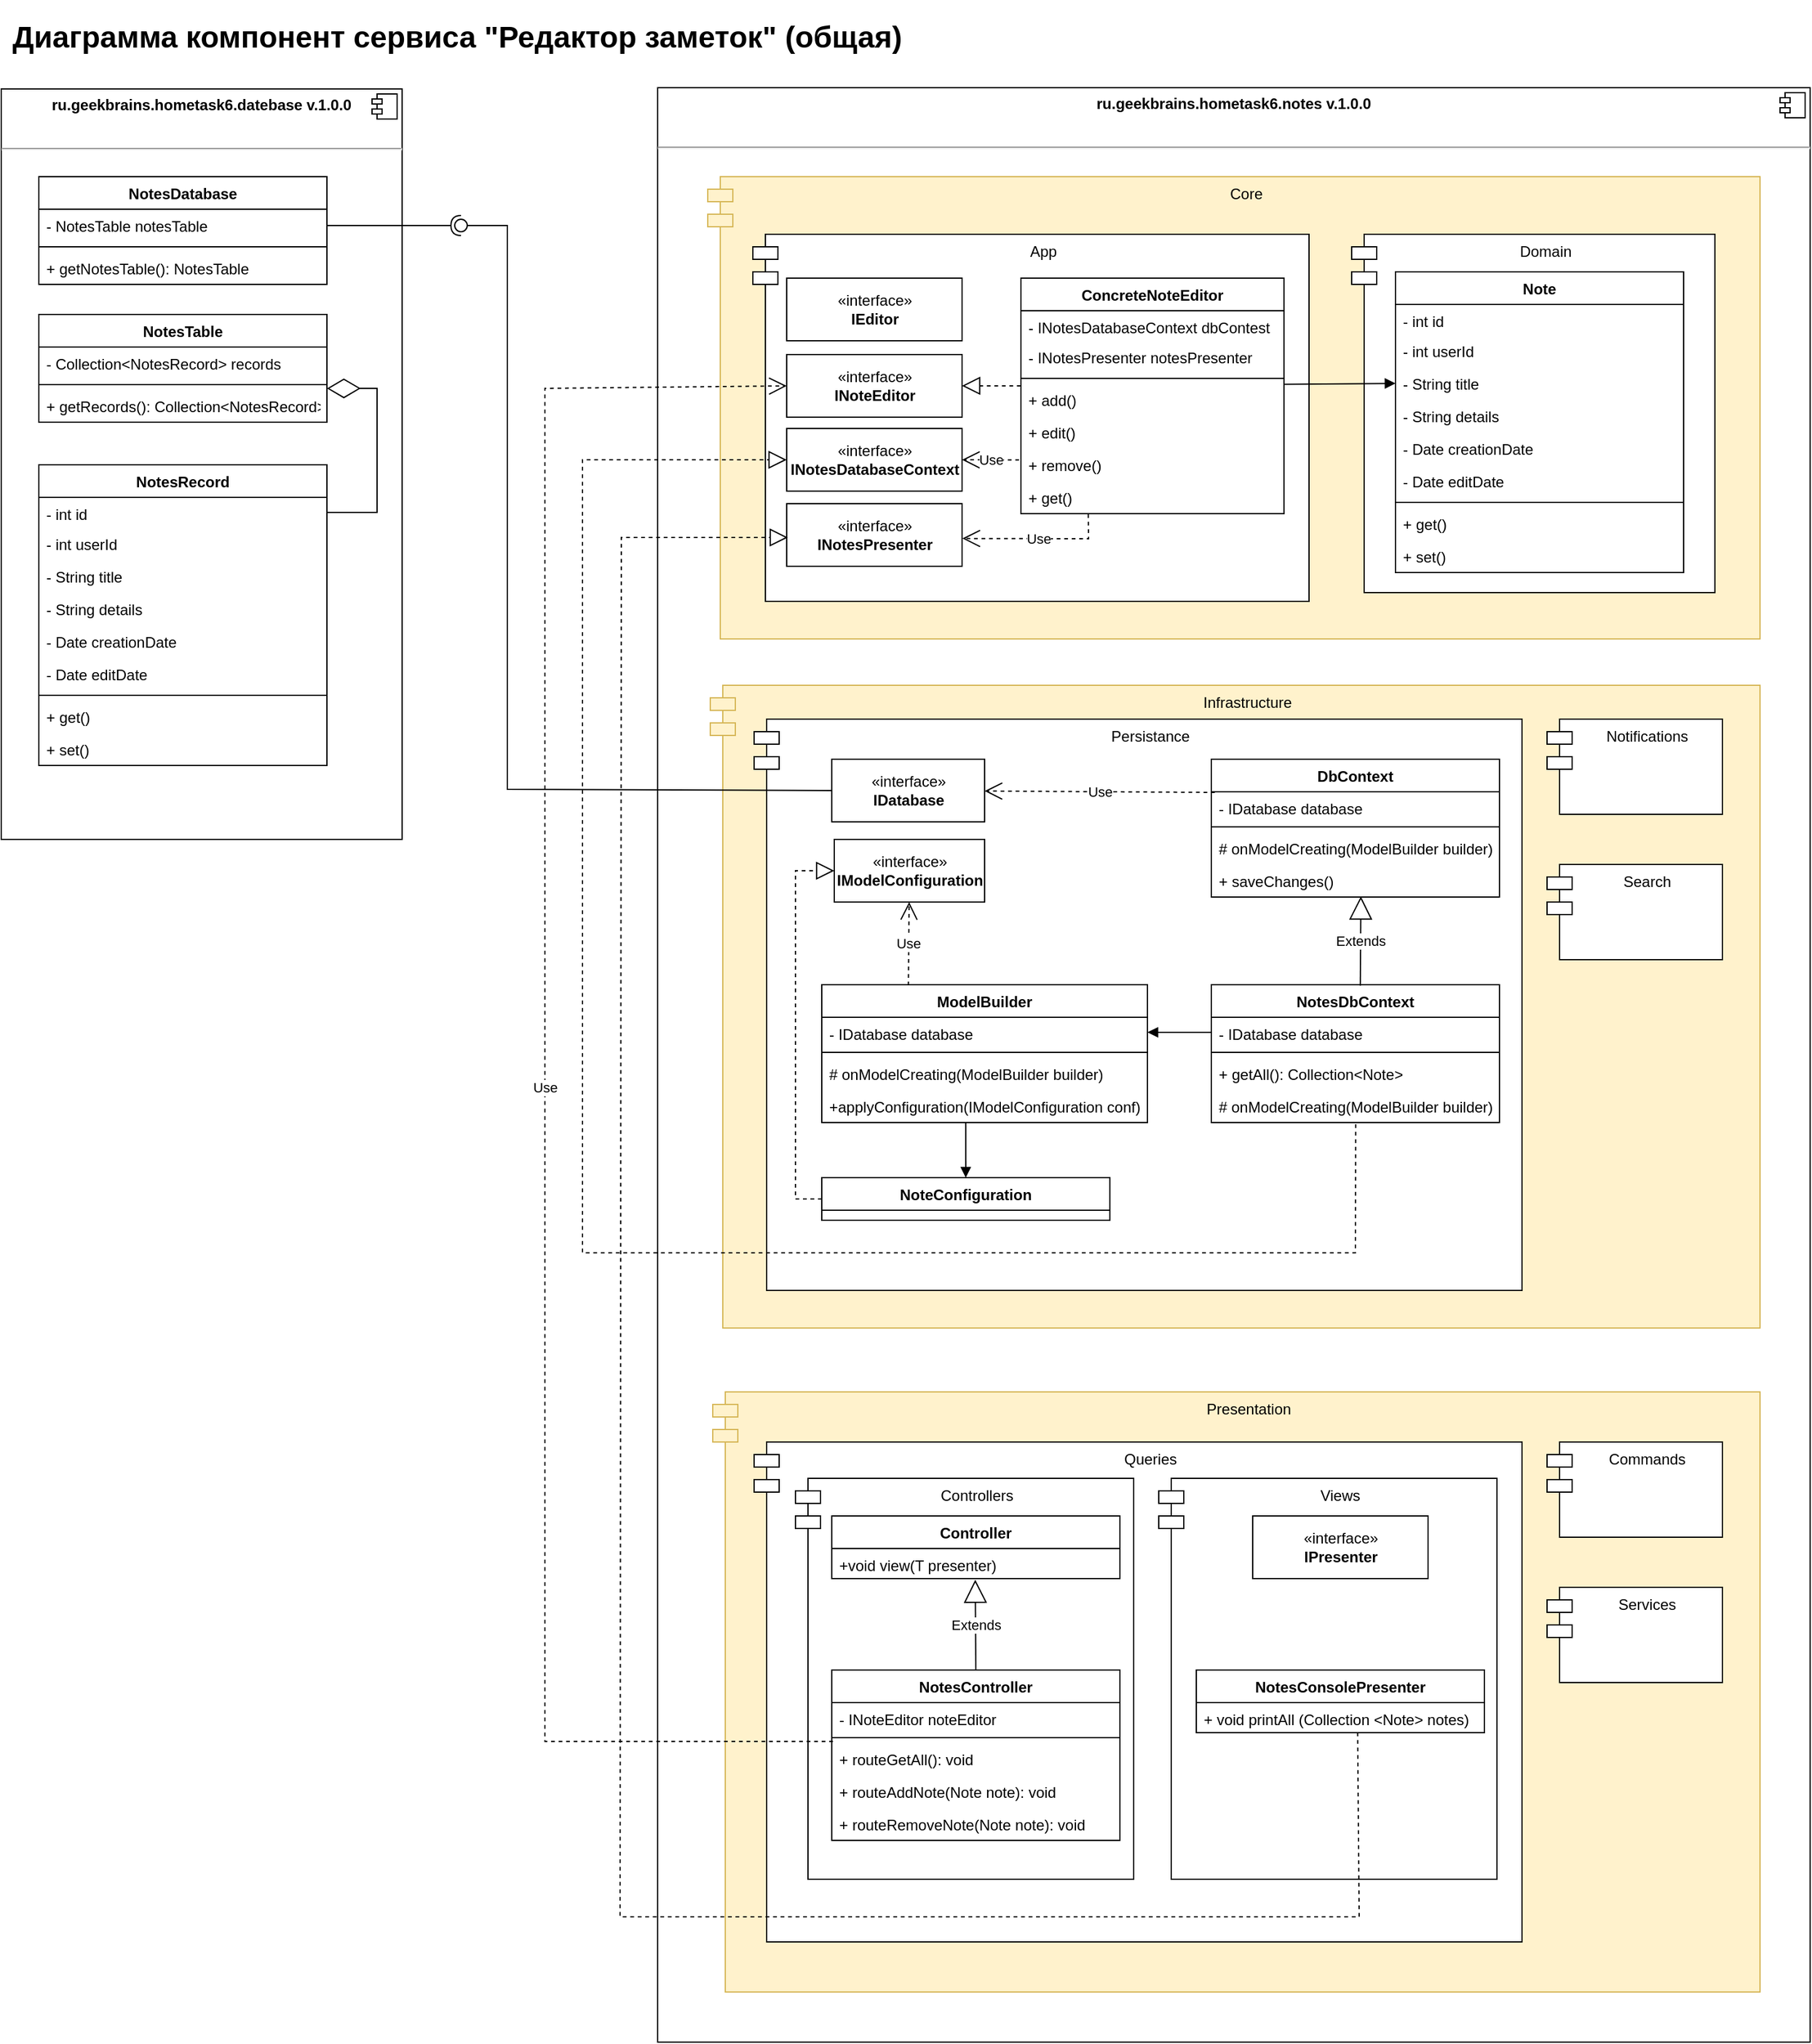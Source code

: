 <mxfile version="20.8.16" type="device"><diagram id="C5RBs43oDa-KdzZeNtuy" name="Page-1"><mxGraphModel dx="1727" dy="1000" grid="1" gridSize="10" guides="1" tooltips="1" connect="1" arrows="1" fold="1" page="1" pageScale="1" pageWidth="1169" pageHeight="827" math="0" shadow="0"><root><mxCell id="WIyWlLk6GJQsqaUBKTNV-0"/><mxCell id="WIyWlLk6GJQsqaUBKTNV-1" parent="WIyWlLk6GJQsqaUBKTNV-0"/><mxCell id="xVFQKaqjHIsM4C6yXQPp-0" value="&lt;h1&gt;Диаграмма компонент сервиса &quot;Редактор заметок&quot; (общая)&lt;/h1&gt;&lt;p&gt;&lt;br&gt;&lt;/p&gt;" style="text;html=1;strokeColor=none;fillColor=none;spacing=5;spacingTop=-20;whiteSpace=wrap;overflow=hidden;rounded=0;" parent="WIyWlLk6GJQsqaUBKTNV-1" vertex="1"><mxGeometry x="80" y="20" width="1080" height="40" as="geometry"/></mxCell><mxCell id="cwYXmS-4HAz_8K6h-zk6-0" value="&lt;p style=&quot;margin:0px;margin-top:6px;text-align:center;&quot;&gt;&lt;b&gt;ru.geekbrains.hometask6.datebase v.1.0.0&lt;/b&gt;&lt;/p&gt;&lt;p style=&quot;margin:0px;margin-top:6px;text-align:center;&quot;&gt;&lt;b&gt;&lt;br&gt;&lt;/b&gt;&lt;/p&gt;&lt;hr&gt;&lt;p style=&quot;margin:0px;margin-left:8px;&quot;&gt;&lt;br&gt;&lt;/p&gt;" style="align=left;overflow=fill;html=1;dropTarget=0;" vertex="1" parent="WIyWlLk6GJQsqaUBKTNV-1"><mxGeometry x="76" y="81" width="320" height="599" as="geometry"/></mxCell><mxCell id="cwYXmS-4HAz_8K6h-zk6-1" value="" style="shape=component;jettyWidth=8;jettyHeight=4;" vertex="1" parent="cwYXmS-4HAz_8K6h-zk6-0"><mxGeometry x="1" width="20" height="20" relative="1" as="geometry"><mxPoint x="-24" y="4" as="offset"/></mxGeometry></mxCell><mxCell id="cwYXmS-4HAz_8K6h-zk6-2" value="&lt;p style=&quot;margin:0px;margin-top:6px;text-align:center;&quot;&gt;&lt;b&gt;ru.geekbrains.hometask6.notes v.1.0.0&lt;/b&gt;&lt;/p&gt;&lt;p style=&quot;margin:0px;margin-top:6px;text-align:center;&quot;&gt;&lt;b&gt;&lt;br&gt;&lt;/b&gt;&lt;/p&gt;&lt;hr&gt;&lt;p style=&quot;margin:0px;margin-left:8px;&quot;&gt;&lt;br&gt;&lt;/p&gt;" style="align=left;overflow=fill;html=1;dropTarget=0;" vertex="1" parent="WIyWlLk6GJQsqaUBKTNV-1"><mxGeometry x="600" y="80" width="920" height="1560" as="geometry"/></mxCell><mxCell id="cwYXmS-4HAz_8K6h-zk6-3" value="" style="shape=component;jettyWidth=8;jettyHeight=4;" vertex="1" parent="cwYXmS-4HAz_8K6h-zk6-2"><mxGeometry x="1" width="20" height="20" relative="1" as="geometry"><mxPoint x="-24" y="4" as="offset"/></mxGeometry></mxCell><mxCell id="cwYXmS-4HAz_8K6h-zk6-4" value="Core" style="shape=module;align=left;spacingLeft=20;align=center;verticalAlign=top;fillColor=#fff2cc;strokeColor=#d6b656;" vertex="1" parent="WIyWlLk6GJQsqaUBKTNV-1"><mxGeometry x="640" y="151" width="840" height="369" as="geometry"/></mxCell><mxCell id="cwYXmS-4HAz_8K6h-zk6-5" value="Infrastructure" style="shape=module;align=left;spacingLeft=20;align=center;verticalAlign=top;fillColor=#fff2cc;strokeColor=#d6b656;" vertex="1" parent="WIyWlLk6GJQsqaUBKTNV-1"><mxGeometry x="642" y="557" width="838" height="513" as="geometry"/></mxCell><mxCell id="cwYXmS-4HAz_8K6h-zk6-6" value="Presentation" style="shape=module;align=left;spacingLeft=20;align=center;verticalAlign=top;fillColor=#fff2cc;strokeColor=#d6b656;" vertex="1" parent="WIyWlLk6GJQsqaUBKTNV-1"><mxGeometry x="644" y="1121" width="836" height="479" as="geometry"/></mxCell><mxCell id="cwYXmS-4HAz_8K6h-zk6-7" value="NotesDatabase" style="swimlane;fontStyle=1;align=center;verticalAlign=top;childLayout=stackLayout;horizontal=1;startSize=26;horizontalStack=0;resizeParent=1;resizeParentMax=0;resizeLast=0;collapsible=1;marginBottom=0;" vertex="1" parent="WIyWlLk6GJQsqaUBKTNV-1"><mxGeometry x="106" y="151" width="230" height="86" as="geometry"/></mxCell><mxCell id="cwYXmS-4HAz_8K6h-zk6-8" value="- NotesTable notesTable" style="text;strokeColor=none;fillColor=none;align=left;verticalAlign=top;spacingLeft=4;spacingRight=4;overflow=hidden;rotatable=0;points=[[0,0.5],[1,0.5]];portConstraint=eastwest;" vertex="1" parent="cwYXmS-4HAz_8K6h-zk6-7"><mxGeometry y="26" width="230" height="26" as="geometry"/></mxCell><mxCell id="cwYXmS-4HAz_8K6h-zk6-9" value="" style="line;strokeWidth=1;fillColor=none;align=left;verticalAlign=middle;spacingTop=-1;spacingLeft=3;spacingRight=3;rotatable=0;labelPosition=right;points=[];portConstraint=eastwest;strokeColor=inherit;" vertex="1" parent="cwYXmS-4HAz_8K6h-zk6-7"><mxGeometry y="52" width="230" height="8" as="geometry"/></mxCell><mxCell id="cwYXmS-4HAz_8K6h-zk6-10" value="+ getNotesTable(): NotesTable" style="text;strokeColor=none;fillColor=none;align=left;verticalAlign=top;spacingLeft=4;spacingRight=4;overflow=hidden;rotatable=0;points=[[0,0.5],[1,0.5]];portConstraint=eastwest;" vertex="1" parent="cwYXmS-4HAz_8K6h-zk6-7"><mxGeometry y="60" width="230" height="26" as="geometry"/></mxCell><mxCell id="cwYXmS-4HAz_8K6h-zk6-11" value="NotesTable&#10;" style="swimlane;fontStyle=1;align=center;verticalAlign=top;childLayout=stackLayout;horizontal=1;startSize=26;horizontalStack=0;resizeParent=1;resizeParentMax=0;resizeLast=0;collapsible=1;marginBottom=0;" vertex="1" parent="WIyWlLk6GJQsqaUBKTNV-1"><mxGeometry x="106" y="261" width="230" height="86" as="geometry"/></mxCell><mxCell id="cwYXmS-4HAz_8K6h-zk6-12" value="- Collection&lt;NotesRecord&gt; records" style="text;strokeColor=none;fillColor=none;align=left;verticalAlign=top;spacingLeft=4;spacingRight=4;overflow=hidden;rotatable=0;points=[[0,0.5],[1,0.5]];portConstraint=eastwest;" vertex="1" parent="cwYXmS-4HAz_8K6h-zk6-11"><mxGeometry y="26" width="230" height="26" as="geometry"/></mxCell><mxCell id="cwYXmS-4HAz_8K6h-zk6-13" value="" style="line;strokeWidth=1;fillColor=none;align=left;verticalAlign=middle;spacingTop=-1;spacingLeft=3;spacingRight=3;rotatable=0;labelPosition=right;points=[];portConstraint=eastwest;strokeColor=inherit;" vertex="1" parent="cwYXmS-4HAz_8K6h-zk6-11"><mxGeometry y="52" width="230" height="8" as="geometry"/></mxCell><mxCell id="cwYXmS-4HAz_8K6h-zk6-14" value="+ getRecords(): Collection&lt;NotesRecord&gt;" style="text;strokeColor=none;fillColor=none;align=left;verticalAlign=top;spacingLeft=4;spacingRight=4;overflow=hidden;rotatable=0;points=[[0,0.5],[1,0.5]];portConstraint=eastwest;" vertex="1" parent="cwYXmS-4HAz_8K6h-zk6-11"><mxGeometry y="60" width="230" height="26" as="geometry"/></mxCell><mxCell id="cwYXmS-4HAz_8K6h-zk6-15" value="NotesRecord" style="swimlane;fontStyle=1;align=center;verticalAlign=top;childLayout=stackLayout;horizontal=1;startSize=26;horizontalStack=0;resizeParent=1;resizeParentMax=0;resizeLast=0;collapsible=1;marginBottom=0;" vertex="1" parent="WIyWlLk6GJQsqaUBKTNV-1"><mxGeometry x="106" y="381" width="230" height="240" as="geometry"/></mxCell><mxCell id="cwYXmS-4HAz_8K6h-zk6-16" value="- int id" style="text;strokeColor=none;fillColor=none;align=left;verticalAlign=top;spacingLeft=4;spacingRight=4;overflow=hidden;rotatable=0;points=[[0,0.5],[1,0.5]];portConstraint=eastwest;" vertex="1" parent="cwYXmS-4HAz_8K6h-zk6-15"><mxGeometry y="26" width="230" height="24" as="geometry"/></mxCell><mxCell id="cwYXmS-4HAz_8K6h-zk6-22" value="- int userId" style="text;strokeColor=none;fillColor=none;align=left;verticalAlign=top;spacingLeft=4;spacingRight=4;overflow=hidden;rotatable=0;points=[[0,0.5],[1,0.5]];portConstraint=eastwest;" vertex="1" parent="cwYXmS-4HAz_8K6h-zk6-15"><mxGeometry y="50" width="230" height="26" as="geometry"/></mxCell><mxCell id="cwYXmS-4HAz_8K6h-zk6-18" value="- String title" style="text;strokeColor=none;fillColor=none;align=left;verticalAlign=top;spacingLeft=4;spacingRight=4;overflow=hidden;rotatable=0;points=[[0,0.5],[1,0.5]];portConstraint=eastwest;" vertex="1" parent="cwYXmS-4HAz_8K6h-zk6-15"><mxGeometry y="76" width="230" height="26" as="geometry"/></mxCell><mxCell id="cwYXmS-4HAz_8K6h-zk6-24" value="- String details" style="text;strokeColor=none;fillColor=none;align=left;verticalAlign=top;spacingLeft=4;spacingRight=4;overflow=hidden;rotatable=0;points=[[0,0.5],[1,0.5]];portConstraint=eastwest;" vertex="1" parent="cwYXmS-4HAz_8K6h-zk6-15"><mxGeometry y="102" width="230" height="26" as="geometry"/></mxCell><mxCell id="cwYXmS-4HAz_8K6h-zk6-26" value="- Date creationDate" style="text;strokeColor=none;fillColor=none;align=left;verticalAlign=top;spacingLeft=4;spacingRight=4;overflow=hidden;rotatable=0;points=[[0,0.5],[1,0.5]];portConstraint=eastwest;" vertex="1" parent="cwYXmS-4HAz_8K6h-zk6-15"><mxGeometry y="128" width="230" height="26" as="geometry"/></mxCell><mxCell id="cwYXmS-4HAz_8K6h-zk6-27" value="- Date editDate" style="text;strokeColor=none;fillColor=none;align=left;verticalAlign=top;spacingLeft=4;spacingRight=4;overflow=hidden;rotatable=0;points=[[0,0.5],[1,0.5]];portConstraint=eastwest;" vertex="1" parent="cwYXmS-4HAz_8K6h-zk6-15"><mxGeometry y="154" width="230" height="26" as="geometry"/></mxCell><mxCell id="cwYXmS-4HAz_8K6h-zk6-17" value="" style="line;strokeWidth=1;fillColor=none;align=left;verticalAlign=middle;spacingTop=-1;spacingLeft=3;spacingRight=3;rotatable=0;labelPosition=right;points=[];portConstraint=eastwest;strokeColor=inherit;" vertex="1" parent="cwYXmS-4HAz_8K6h-zk6-15"><mxGeometry y="180" width="230" height="8" as="geometry"/></mxCell><mxCell id="cwYXmS-4HAz_8K6h-zk6-23" value="+ get()" style="text;strokeColor=none;fillColor=none;align=left;verticalAlign=top;spacingLeft=4;spacingRight=4;overflow=hidden;rotatable=0;points=[[0,0.5],[1,0.5]];portConstraint=eastwest;" vertex="1" parent="cwYXmS-4HAz_8K6h-zk6-15"><mxGeometry y="188" width="230" height="26" as="geometry"/></mxCell><mxCell id="cwYXmS-4HAz_8K6h-zk6-25" value="+ set()" style="text;strokeColor=none;fillColor=none;align=left;verticalAlign=top;spacingLeft=4;spacingRight=4;overflow=hidden;rotatable=0;points=[[0,0.5],[1,0.5]];portConstraint=eastwest;" vertex="1" parent="cwYXmS-4HAz_8K6h-zk6-15"><mxGeometry y="214" width="230" height="26" as="geometry"/></mxCell><mxCell id="cwYXmS-4HAz_8K6h-zk6-20" value="" style="rounded=0;orthogonalLoop=1;jettySize=auto;html=1;endArrow=halfCircle;endFill=0;entryX=0.5;entryY=0.5;endSize=6;strokeWidth=1;sketch=0;exitX=1;exitY=0.5;exitDx=0;exitDy=0;" edge="1" parent="WIyWlLk6GJQsqaUBKTNV-1" target="cwYXmS-4HAz_8K6h-zk6-21" source="cwYXmS-4HAz_8K6h-zk6-8"><mxGeometry relative="1" as="geometry"><mxPoint x="400.04" y="280.35" as="sourcePoint"/></mxGeometry></mxCell><mxCell id="cwYXmS-4HAz_8K6h-zk6-21" value="" style="ellipse;whiteSpace=wrap;html=1;align=center;aspect=fixed;resizable=0;points=[];outlineConnect=0;sketch=0;" vertex="1" parent="WIyWlLk6GJQsqaUBKTNV-1"><mxGeometry x="438" y="185" width="10" height="10" as="geometry"/></mxCell><mxCell id="cwYXmS-4HAz_8K6h-zk6-29" value="App" style="shape=module;align=left;spacingLeft=20;align=center;verticalAlign=top;" vertex="1" parent="WIyWlLk6GJQsqaUBKTNV-1"><mxGeometry x="676" y="197" width="444" height="293" as="geometry"/></mxCell><mxCell id="cwYXmS-4HAz_8K6h-zk6-30" value="Domain" style="shape=module;align=left;spacingLeft=20;align=center;verticalAlign=top;" vertex="1" parent="WIyWlLk6GJQsqaUBKTNV-1"><mxGeometry x="1154" y="197" width="290" height="286" as="geometry"/></mxCell><mxCell id="cwYXmS-4HAz_8K6h-zk6-36" value="Note" style="swimlane;fontStyle=1;align=center;verticalAlign=top;childLayout=stackLayout;horizontal=1;startSize=26;horizontalStack=0;resizeParent=1;resizeParentMax=0;resizeLast=0;collapsible=1;marginBottom=0;" vertex="1" parent="WIyWlLk6GJQsqaUBKTNV-1"><mxGeometry x="1189" y="227" width="230" height="240" as="geometry"/></mxCell><mxCell id="cwYXmS-4HAz_8K6h-zk6-37" value="- int id" style="text;strokeColor=none;fillColor=none;align=left;verticalAlign=top;spacingLeft=4;spacingRight=4;overflow=hidden;rotatable=0;points=[[0,0.5],[1,0.5]];portConstraint=eastwest;" vertex="1" parent="cwYXmS-4HAz_8K6h-zk6-36"><mxGeometry y="26" width="230" height="24" as="geometry"/></mxCell><mxCell id="cwYXmS-4HAz_8K6h-zk6-38" value="- int userId" style="text;strokeColor=none;fillColor=none;align=left;verticalAlign=top;spacingLeft=4;spacingRight=4;overflow=hidden;rotatable=0;points=[[0,0.5],[1,0.5]];portConstraint=eastwest;" vertex="1" parent="cwYXmS-4HAz_8K6h-zk6-36"><mxGeometry y="50" width="230" height="26" as="geometry"/></mxCell><mxCell id="cwYXmS-4HAz_8K6h-zk6-39" value="- String title" style="text;strokeColor=none;fillColor=none;align=left;verticalAlign=top;spacingLeft=4;spacingRight=4;overflow=hidden;rotatable=0;points=[[0,0.5],[1,0.5]];portConstraint=eastwest;" vertex="1" parent="cwYXmS-4HAz_8K6h-zk6-36"><mxGeometry y="76" width="230" height="26" as="geometry"/></mxCell><mxCell id="cwYXmS-4HAz_8K6h-zk6-40" value="- String details" style="text;strokeColor=none;fillColor=none;align=left;verticalAlign=top;spacingLeft=4;spacingRight=4;overflow=hidden;rotatable=0;points=[[0,0.5],[1,0.5]];portConstraint=eastwest;" vertex="1" parent="cwYXmS-4HAz_8K6h-zk6-36"><mxGeometry y="102" width="230" height="26" as="geometry"/></mxCell><mxCell id="cwYXmS-4HAz_8K6h-zk6-41" value="- Date creationDate" style="text;strokeColor=none;fillColor=none;align=left;verticalAlign=top;spacingLeft=4;spacingRight=4;overflow=hidden;rotatable=0;points=[[0,0.5],[1,0.5]];portConstraint=eastwest;" vertex="1" parent="cwYXmS-4HAz_8K6h-zk6-36"><mxGeometry y="128" width="230" height="26" as="geometry"/></mxCell><mxCell id="cwYXmS-4HAz_8K6h-zk6-42" value="- Date editDate" style="text;strokeColor=none;fillColor=none;align=left;verticalAlign=top;spacingLeft=4;spacingRight=4;overflow=hidden;rotatable=0;points=[[0,0.5],[1,0.5]];portConstraint=eastwest;" vertex="1" parent="cwYXmS-4HAz_8K6h-zk6-36"><mxGeometry y="154" width="230" height="26" as="geometry"/></mxCell><mxCell id="cwYXmS-4HAz_8K6h-zk6-43" value="" style="line;strokeWidth=1;fillColor=none;align=left;verticalAlign=middle;spacingTop=-1;spacingLeft=3;spacingRight=3;rotatable=0;labelPosition=right;points=[];portConstraint=eastwest;strokeColor=inherit;" vertex="1" parent="cwYXmS-4HAz_8K6h-zk6-36"><mxGeometry y="180" width="230" height="8" as="geometry"/></mxCell><mxCell id="cwYXmS-4HAz_8K6h-zk6-44" value="+ get()" style="text;strokeColor=none;fillColor=none;align=left;verticalAlign=top;spacingLeft=4;spacingRight=4;overflow=hidden;rotatable=0;points=[[0,0.5],[1,0.5]];portConstraint=eastwest;" vertex="1" parent="cwYXmS-4HAz_8K6h-zk6-36"><mxGeometry y="188" width="230" height="26" as="geometry"/></mxCell><mxCell id="cwYXmS-4HAz_8K6h-zk6-45" value="+ set()" style="text;strokeColor=none;fillColor=none;align=left;verticalAlign=top;spacingLeft=4;spacingRight=4;overflow=hidden;rotatable=0;points=[[0,0.5],[1,0.5]];portConstraint=eastwest;" vertex="1" parent="cwYXmS-4HAz_8K6h-zk6-36"><mxGeometry y="214" width="230" height="26" as="geometry"/></mxCell><mxCell id="cwYXmS-4HAz_8K6h-zk6-46" value="«interface»&lt;br&gt;&lt;b&gt;IEditor&lt;/b&gt;" style="html=1;" vertex="1" parent="WIyWlLk6GJQsqaUBKTNV-1"><mxGeometry x="703" y="232" width="140" height="50" as="geometry"/></mxCell><mxCell id="cwYXmS-4HAz_8K6h-zk6-47" value="«interface»&lt;br&gt;&lt;b&gt;INoteEditor&lt;br&gt;&lt;/b&gt;" style="html=1;" vertex="1" parent="WIyWlLk6GJQsqaUBKTNV-1"><mxGeometry x="703" y="293" width="140" height="50" as="geometry"/></mxCell><mxCell id="cwYXmS-4HAz_8K6h-zk6-48" value="«interface»&lt;br&gt;&lt;b&gt;INotesDatabaseContext&lt;br&gt;&lt;/b&gt;" style="html=1;" vertex="1" parent="WIyWlLk6GJQsqaUBKTNV-1"><mxGeometry x="703" y="352" width="140" height="50" as="geometry"/></mxCell><mxCell id="cwYXmS-4HAz_8K6h-zk6-49" value="«interface»&lt;br&gt;&lt;b&gt;INotesPresenter&lt;br&gt;&lt;/b&gt;" style="html=1;" vertex="1" parent="WIyWlLk6GJQsqaUBKTNV-1"><mxGeometry x="703" y="412" width="140" height="50" as="geometry"/></mxCell><mxCell id="cwYXmS-4HAz_8K6h-zk6-50" value="ConcreteNoteEditor" style="swimlane;fontStyle=1;align=center;verticalAlign=top;childLayout=stackLayout;horizontal=1;startSize=26;horizontalStack=0;resizeParent=1;resizeParentMax=0;resizeLast=0;collapsible=1;marginBottom=0;" vertex="1" parent="WIyWlLk6GJQsqaUBKTNV-1"><mxGeometry x="890" y="232" width="210" height="188" as="geometry"/></mxCell><mxCell id="cwYXmS-4HAz_8K6h-zk6-51" value="- INotesDatabaseContext dbContest" style="text;strokeColor=none;fillColor=none;align=left;verticalAlign=top;spacingLeft=4;spacingRight=4;overflow=hidden;rotatable=0;points=[[0,0.5],[1,0.5]];portConstraint=eastwest;" vertex="1" parent="cwYXmS-4HAz_8K6h-zk6-50"><mxGeometry y="26" width="210" height="24" as="geometry"/></mxCell><mxCell id="cwYXmS-4HAz_8K6h-zk6-52" value="- INotesPresenter notesPresenter" style="text;strokeColor=none;fillColor=none;align=left;verticalAlign=top;spacingLeft=4;spacingRight=4;overflow=hidden;rotatable=0;points=[[0,0.5],[1,0.5]];portConstraint=eastwest;" vertex="1" parent="cwYXmS-4HAz_8K6h-zk6-50"><mxGeometry y="50" width="210" height="26" as="geometry"/></mxCell><mxCell id="cwYXmS-4HAz_8K6h-zk6-57" value="" style="line;strokeWidth=1;fillColor=none;align=left;verticalAlign=middle;spacingTop=-1;spacingLeft=3;spacingRight=3;rotatable=0;labelPosition=right;points=[];portConstraint=eastwest;strokeColor=inherit;" vertex="1" parent="cwYXmS-4HAz_8K6h-zk6-50"><mxGeometry y="76" width="210" height="8" as="geometry"/></mxCell><mxCell id="cwYXmS-4HAz_8K6h-zk6-58" value="+ add()" style="text;strokeColor=none;fillColor=none;align=left;verticalAlign=top;spacingLeft=4;spacingRight=4;overflow=hidden;rotatable=0;points=[[0,0.5],[1,0.5]];portConstraint=eastwest;" vertex="1" parent="cwYXmS-4HAz_8K6h-zk6-50"><mxGeometry y="84" width="210" height="26" as="geometry"/></mxCell><mxCell id="cwYXmS-4HAz_8K6h-zk6-59" value="+ edit()" style="text;strokeColor=none;fillColor=none;align=left;verticalAlign=top;spacingLeft=4;spacingRight=4;overflow=hidden;rotatable=0;points=[[0,0.5],[1,0.5]];portConstraint=eastwest;" vertex="1" parent="cwYXmS-4HAz_8K6h-zk6-50"><mxGeometry y="110" width="210" height="26" as="geometry"/></mxCell><mxCell id="cwYXmS-4HAz_8K6h-zk6-61" value="+ remove()" style="text;strokeColor=none;fillColor=none;align=left;verticalAlign=top;spacingLeft=4;spacingRight=4;overflow=hidden;rotatable=0;points=[[0,0.5],[1,0.5]];portConstraint=eastwest;" vertex="1" parent="cwYXmS-4HAz_8K6h-zk6-50"><mxGeometry y="136" width="210" height="26" as="geometry"/></mxCell><mxCell id="cwYXmS-4HAz_8K6h-zk6-62" value="+ get()" style="text;strokeColor=none;fillColor=none;align=left;verticalAlign=top;spacingLeft=4;spacingRight=4;overflow=hidden;rotatable=0;points=[[0,0.5],[1,0.5]];portConstraint=eastwest;" vertex="1" parent="cwYXmS-4HAz_8K6h-zk6-50"><mxGeometry y="162" width="210" height="26" as="geometry"/></mxCell><mxCell id="cwYXmS-4HAz_8K6h-zk6-60" value="" style="endArrow=block;dashed=1;endFill=0;endSize=12;html=1;rounded=0;exitX=-0.001;exitY=0.383;exitDx=0;exitDy=0;exitPerimeter=0;" edge="1" parent="WIyWlLk6GJQsqaUBKTNV-1" target="cwYXmS-4HAz_8K6h-zk6-47"><mxGeometry width="160" relative="1" as="geometry"><mxPoint x="889.79" y="317.958" as="sourcePoint"/><mxPoint x="620" y="360" as="targetPoint"/></mxGeometry></mxCell><mxCell id="cwYXmS-4HAz_8K6h-zk6-63" value="Use" style="endArrow=open;endSize=12;dashed=1;html=1;rounded=0;exitX=-0.007;exitY=0.35;exitDx=0;exitDy=0;entryX=1;entryY=0.5;entryDx=0;entryDy=0;exitPerimeter=0;" edge="1" parent="WIyWlLk6GJQsqaUBKTNV-1" source="cwYXmS-4HAz_8K6h-zk6-61" target="cwYXmS-4HAz_8K6h-zk6-48"><mxGeometry width="160" relative="1" as="geometry"><mxPoint x="470" y="170" as="sourcePoint"/><mxPoint x="550" y="380" as="targetPoint"/></mxGeometry></mxCell><mxCell id="je2_0GXt2ZJYwXTMXjQ--17" value="" style="html=1;verticalAlign=bottom;endArrow=block;rounded=0;entryX=0;entryY=0.5;entryDx=0;entryDy=0;exitX=1;exitY=0.028;exitDx=0;exitDy=0;exitPerimeter=0;" parent="WIyWlLk6GJQsqaUBKTNV-1" source="cwYXmS-4HAz_8K6h-zk6-58" target="cwYXmS-4HAz_8K6h-zk6-39" edge="1"><mxGeometry width="80" relative="1" as="geometry"><mxPoint x="465" y="670" as="sourcePoint"/><mxPoint x="505" y="670" as="targetPoint"/></mxGeometry></mxCell><mxCell id="cwYXmS-4HAz_8K6h-zk6-64" value="Use" style="endArrow=open;endSize=12;dashed=1;html=1;rounded=0;exitX=0.256;exitY=1.017;exitDx=0;exitDy=0;entryX=1.002;entryY=0.556;entryDx=0;entryDy=0;exitPerimeter=0;entryPerimeter=0;" edge="1" parent="WIyWlLk6GJQsqaUBKTNV-1" source="cwYXmS-4HAz_8K6h-zk6-62" target="cwYXmS-4HAz_8K6h-zk6-49"><mxGeometry width="160" relative="1" as="geometry"><mxPoint x="898.53" y="387.1" as="sourcePoint"/><mxPoint x="853.0" y="387" as="targetPoint"/><Array as="points"><mxPoint x="944" y="440"/></Array></mxGeometry></mxCell><mxCell id="cwYXmS-4HAz_8K6h-zk6-65" value="" style="endArrow=diamondThin;endFill=0;endSize=24;html=1;rounded=0;entryX=1;entryY=-0.038;entryDx=0;entryDy=0;entryPerimeter=0;exitX=1;exitY=0.5;exitDx=0;exitDy=0;" edge="1" parent="WIyWlLk6GJQsqaUBKTNV-1" source="cwYXmS-4HAz_8K6h-zk6-16" target="cwYXmS-4HAz_8K6h-zk6-14"><mxGeometry width="160" relative="1" as="geometry"><mxPoint x="376" y="700" as="sourcePoint"/><mxPoint x="536" y="700" as="targetPoint"/><Array as="points"><mxPoint x="376" y="419"/><mxPoint x="376" y="320"/></Array></mxGeometry></mxCell><mxCell id="cwYXmS-4HAz_8K6h-zk6-68" value="Persistance" style="shape=module;align=left;spacingLeft=20;align=center;verticalAlign=top;" vertex="1" parent="WIyWlLk6GJQsqaUBKTNV-1"><mxGeometry x="677" y="584" width="613" height="456" as="geometry"/></mxCell><mxCell id="cwYXmS-4HAz_8K6h-zk6-66" value="Notifications" style="shape=module;align=left;spacingLeft=20;align=center;verticalAlign=top;" vertex="1" parent="WIyWlLk6GJQsqaUBKTNV-1"><mxGeometry x="1310" y="584" width="140" height="76" as="geometry"/></mxCell><mxCell id="cwYXmS-4HAz_8K6h-zk6-67" value="Search" style="shape=module;align=left;spacingLeft=20;align=center;verticalAlign=top;" vertex="1" parent="WIyWlLk6GJQsqaUBKTNV-1"><mxGeometry x="1310" y="700" width="140" height="76" as="geometry"/></mxCell><mxCell id="cwYXmS-4HAz_8K6h-zk6-28" value="«interface»&lt;br&gt;&lt;b&gt;IDatabase&lt;/b&gt;" style="html=1;" vertex="1" parent="WIyWlLk6GJQsqaUBKTNV-1"><mxGeometry x="739" y="616" width="122" height="50" as="geometry"/></mxCell><mxCell id="cwYXmS-4HAz_8K6h-zk6-19" value="" style="rounded=0;orthogonalLoop=1;jettySize=auto;html=1;endArrow=none;endFill=0;sketch=0;sourcePerimeterSpacing=0;targetPerimeterSpacing=0;exitX=0;exitY=0.5;exitDx=0;exitDy=0;" edge="1" parent="WIyWlLk6GJQsqaUBKTNV-1" target="cwYXmS-4HAz_8K6h-zk6-21" source="cwYXmS-4HAz_8K6h-zk6-28"><mxGeometry relative="1" as="geometry"><mxPoint x="700" y="260" as="sourcePoint"/><Array as="points"><mxPoint x="480" y="640"/><mxPoint x="480" y="190"/></Array></mxGeometry></mxCell><mxCell id="cwYXmS-4HAz_8K6h-zk6-69" value="«interface»&lt;br&gt;&lt;b&gt;IModelConfiguration&lt;/b&gt;" style="html=1;" vertex="1" parent="WIyWlLk6GJQsqaUBKTNV-1"><mxGeometry x="741" y="680" width="120" height="50" as="geometry"/></mxCell><mxCell id="cwYXmS-4HAz_8K6h-zk6-70" value="Commands" style="shape=module;align=left;spacingLeft=20;align=center;verticalAlign=top;" vertex="1" parent="WIyWlLk6GJQsqaUBKTNV-1"><mxGeometry x="1310" y="1161" width="140" height="76" as="geometry"/></mxCell><mxCell id="cwYXmS-4HAz_8K6h-zk6-71" value="Services" style="shape=module;align=left;spacingLeft=20;align=center;verticalAlign=top;" vertex="1" parent="WIyWlLk6GJQsqaUBKTNV-1"><mxGeometry x="1310" y="1277" width="140" height="76" as="geometry"/></mxCell><mxCell id="cwYXmS-4HAz_8K6h-zk6-72" value="Queries" style="shape=module;align=left;spacingLeft=20;align=center;verticalAlign=top;" vertex="1" parent="WIyWlLk6GJQsqaUBKTNV-1"><mxGeometry x="677" y="1161" width="613" height="399" as="geometry"/></mxCell><mxCell id="cwYXmS-4HAz_8K6h-zk6-73" value="DbContext" style="swimlane;fontStyle=1;align=center;verticalAlign=top;childLayout=stackLayout;horizontal=1;startSize=26;horizontalStack=0;resizeParent=1;resizeParentMax=0;resizeLast=0;collapsible=1;marginBottom=0;" vertex="1" parent="WIyWlLk6GJQsqaUBKTNV-1"><mxGeometry x="1042" y="616" width="230" height="110" as="geometry"/></mxCell><mxCell id="cwYXmS-4HAz_8K6h-zk6-74" value="- IDatabase database" style="text;strokeColor=none;fillColor=none;align=left;verticalAlign=top;spacingLeft=4;spacingRight=4;overflow=hidden;rotatable=0;points=[[0,0.5],[1,0.5]];portConstraint=eastwest;" vertex="1" parent="cwYXmS-4HAz_8K6h-zk6-73"><mxGeometry y="26" width="230" height="24" as="geometry"/></mxCell><mxCell id="cwYXmS-4HAz_8K6h-zk6-76" value="" style="line;strokeWidth=1;fillColor=none;align=left;verticalAlign=middle;spacingTop=-1;spacingLeft=3;spacingRight=3;rotatable=0;labelPosition=right;points=[];portConstraint=eastwest;strokeColor=inherit;" vertex="1" parent="cwYXmS-4HAz_8K6h-zk6-73"><mxGeometry y="50" width="230" height="8" as="geometry"/></mxCell><mxCell id="cwYXmS-4HAz_8K6h-zk6-77" value="# onModelCreating(ModelBuilder builder)" style="text;strokeColor=none;fillColor=none;align=left;verticalAlign=top;spacingLeft=4;spacingRight=4;overflow=hidden;rotatable=0;points=[[0,0.5],[1,0.5]];portConstraint=eastwest;" vertex="1" parent="cwYXmS-4HAz_8K6h-zk6-73"><mxGeometry y="58" width="230" height="26" as="geometry"/></mxCell><mxCell id="cwYXmS-4HAz_8K6h-zk6-78" value="+ saveChanges()" style="text;strokeColor=none;fillColor=none;align=left;verticalAlign=top;spacingLeft=4;spacingRight=4;overflow=hidden;rotatable=0;points=[[0,0.5],[1,0.5]];portConstraint=eastwest;" vertex="1" parent="cwYXmS-4HAz_8K6h-zk6-73"><mxGeometry y="84" width="230" height="26" as="geometry"/></mxCell><mxCell id="cwYXmS-4HAz_8K6h-zk6-81" value="Use" style="endArrow=open;endSize=12;dashed=1;html=1;rounded=0;exitX=0.012;exitY=0.021;exitDx=0;exitDy=0;exitPerimeter=0;" edge="1" parent="WIyWlLk6GJQsqaUBKTNV-1" source="cwYXmS-4HAz_8K6h-zk6-74" target="cwYXmS-4HAz_8K6h-zk6-28"><mxGeometry width="160" relative="1" as="geometry"><mxPoint x="919.53" y="387.1" as="sourcePoint"/><mxPoint x="874" y="387.0" as="targetPoint"/></mxGeometry></mxCell><mxCell id="cwYXmS-4HAz_8K6h-zk6-82" value="NotesDbContext" style="swimlane;fontStyle=1;align=center;verticalAlign=top;childLayout=stackLayout;horizontal=1;startSize=26;horizontalStack=0;resizeParent=1;resizeParentMax=0;resizeLast=0;collapsible=1;marginBottom=0;" vertex="1" parent="WIyWlLk6GJQsqaUBKTNV-1"><mxGeometry x="1042" y="796" width="230" height="110" as="geometry"/></mxCell><mxCell id="cwYXmS-4HAz_8K6h-zk6-83" value="- IDatabase database" style="text;strokeColor=none;fillColor=none;align=left;verticalAlign=top;spacingLeft=4;spacingRight=4;overflow=hidden;rotatable=0;points=[[0,0.5],[1,0.5]];portConstraint=eastwest;" vertex="1" parent="cwYXmS-4HAz_8K6h-zk6-82"><mxGeometry y="26" width="230" height="24" as="geometry"/></mxCell><mxCell id="cwYXmS-4HAz_8K6h-zk6-84" value="" style="line;strokeWidth=1;fillColor=none;align=left;verticalAlign=middle;spacingTop=-1;spacingLeft=3;spacingRight=3;rotatable=0;labelPosition=right;points=[];portConstraint=eastwest;strokeColor=inherit;" vertex="1" parent="cwYXmS-4HAz_8K6h-zk6-82"><mxGeometry y="50" width="230" height="8" as="geometry"/></mxCell><mxCell id="cwYXmS-4HAz_8K6h-zk6-85" value="+ getAll(): Collection&lt;Note&gt;" style="text;strokeColor=none;fillColor=none;align=left;verticalAlign=top;spacingLeft=4;spacingRight=4;overflow=hidden;rotatable=0;points=[[0,0.5],[1,0.5]];portConstraint=eastwest;" vertex="1" parent="cwYXmS-4HAz_8K6h-zk6-82"><mxGeometry y="58" width="230" height="26" as="geometry"/></mxCell><mxCell id="cwYXmS-4HAz_8K6h-zk6-86" value="# onModelCreating(ModelBuilder builder)" style="text;strokeColor=none;fillColor=none;align=left;verticalAlign=top;spacingLeft=4;spacingRight=4;overflow=hidden;rotatable=0;points=[[0,0.5],[1,0.5]];portConstraint=eastwest;" vertex="1" parent="cwYXmS-4HAz_8K6h-zk6-82"><mxGeometry y="84" width="230" height="26" as="geometry"/></mxCell><mxCell id="cwYXmS-4HAz_8K6h-zk6-87" value="Extends" style="endArrow=block;endSize=16;endFill=0;html=1;rounded=0;entryX=0.519;entryY=0.981;entryDx=0;entryDy=0;entryPerimeter=0;exitX=0.517;exitY=0.007;exitDx=0;exitDy=0;exitPerimeter=0;" edge="1" parent="WIyWlLk6GJQsqaUBKTNV-1" source="cwYXmS-4HAz_8K6h-zk6-82" target="cwYXmS-4HAz_8K6h-zk6-78"><mxGeometry width="160" relative="1" as="geometry"><mxPoint x="1071" y="790" as="sourcePoint"/><mxPoint x="1071" y="730" as="targetPoint"/></mxGeometry></mxCell><mxCell id="cwYXmS-4HAz_8K6h-zk6-89" value="" style="endArrow=block;dashed=1;endFill=0;endSize=12;html=1;rounded=0;exitX=0.501;exitY=1.052;exitDx=0;exitDy=0;exitPerimeter=0;entryX=0;entryY=0.5;entryDx=0;entryDy=0;" edge="1" parent="WIyWlLk6GJQsqaUBKTNV-1" source="cwYXmS-4HAz_8K6h-zk6-86" target="cwYXmS-4HAz_8K6h-zk6-48"><mxGeometry width="160" relative="1" as="geometry"><mxPoint x="899.79" y="327.958" as="sourcePoint"/><mxPoint x="853" y="327.975" as="targetPoint"/><Array as="points"><mxPoint x="1157" y="1010"/><mxPoint x="540" y="1010"/><mxPoint x="540" y="377"/></Array></mxGeometry></mxCell><mxCell id="cwYXmS-4HAz_8K6h-zk6-90" value="ModelBuilder" style="swimlane;fontStyle=1;align=center;verticalAlign=top;childLayout=stackLayout;horizontal=1;startSize=26;horizontalStack=0;resizeParent=1;resizeParentMax=0;resizeLast=0;collapsible=1;marginBottom=0;" vertex="1" parent="WIyWlLk6GJQsqaUBKTNV-1"><mxGeometry x="731" y="796" width="260" height="110" as="geometry"/></mxCell><mxCell id="cwYXmS-4HAz_8K6h-zk6-91" value="- IDatabase database" style="text;strokeColor=none;fillColor=none;align=left;verticalAlign=top;spacingLeft=4;spacingRight=4;overflow=hidden;rotatable=0;points=[[0,0.5],[1,0.5]];portConstraint=eastwest;" vertex="1" parent="cwYXmS-4HAz_8K6h-zk6-90"><mxGeometry y="26" width="260" height="24" as="geometry"/></mxCell><mxCell id="cwYXmS-4HAz_8K6h-zk6-92" value="" style="line;strokeWidth=1;fillColor=none;align=left;verticalAlign=middle;spacingTop=-1;spacingLeft=3;spacingRight=3;rotatable=0;labelPosition=right;points=[];portConstraint=eastwest;strokeColor=inherit;" vertex="1" parent="cwYXmS-4HAz_8K6h-zk6-90"><mxGeometry y="50" width="260" height="8" as="geometry"/></mxCell><mxCell id="cwYXmS-4HAz_8K6h-zk6-93" value="# onModelCreating(ModelBuilder builder)" style="text;strokeColor=none;fillColor=none;align=left;verticalAlign=top;spacingLeft=4;spacingRight=4;overflow=hidden;rotatable=0;points=[[0,0.5],[1,0.5]];portConstraint=eastwest;" vertex="1" parent="cwYXmS-4HAz_8K6h-zk6-90"><mxGeometry y="58" width="260" height="26" as="geometry"/></mxCell><mxCell id="cwYXmS-4HAz_8K6h-zk6-94" value="+applyConfiguration(IModelConfiguration conf)" style="text;strokeColor=none;fillColor=none;align=left;verticalAlign=top;spacingLeft=4;spacingRight=4;overflow=hidden;rotatable=0;points=[[0,0.5],[1,0.5]];portConstraint=eastwest;" vertex="1" parent="cwYXmS-4HAz_8K6h-zk6-90"><mxGeometry y="84" width="260" height="26" as="geometry"/></mxCell><mxCell id="cwYXmS-4HAz_8K6h-zk6-101" value="Use" style="endArrow=open;endSize=12;dashed=1;html=1;rounded=0;exitX=0.266;exitY=0.005;exitDx=0;exitDy=0;exitPerimeter=0;" edge="1" parent="WIyWlLk6GJQsqaUBKTNV-1" source="cwYXmS-4HAz_8K6h-zk6-90" target="cwYXmS-4HAz_8K6h-zk6-69"><mxGeometry width="160" relative="1" as="geometry"><mxPoint x="1054.76" y="652.504" as="sourcePoint"/><mxPoint x="871" y="651.375" as="targetPoint"/></mxGeometry></mxCell><mxCell id="cwYXmS-4HAz_8K6h-zk6-102" value="" style="html=1;verticalAlign=bottom;endArrow=block;rounded=0;entryX=1;entryY=0.5;entryDx=0;entryDy=0;exitX=0;exitY=0.5;exitDx=0;exitDy=0;" edge="1" parent="WIyWlLk6GJQsqaUBKTNV-1" source="cwYXmS-4HAz_8K6h-zk6-83" target="cwYXmS-4HAz_8K6h-zk6-91"><mxGeometry width="80" relative="1" as="geometry"><mxPoint x="911.0" y="716.728" as="sourcePoint"/><mxPoint x="1000" y="716" as="targetPoint"/></mxGeometry></mxCell><mxCell id="cwYXmS-4HAz_8K6h-zk6-103" value="NoteConfiguration" style="swimlane;fontStyle=1;align=center;verticalAlign=top;childLayout=stackLayout;horizontal=1;startSize=26;horizontalStack=0;resizeParent=1;resizeParentMax=0;resizeLast=0;collapsible=1;marginBottom=0;" vertex="1" parent="WIyWlLk6GJQsqaUBKTNV-1"><mxGeometry x="731" y="950" width="230" height="34" as="geometry"/></mxCell><mxCell id="cwYXmS-4HAz_8K6h-zk6-108" value="" style="endArrow=block;dashed=1;endFill=0;endSize=12;html=1;rounded=0;exitX=0;exitY=0.5;exitDx=0;exitDy=0;entryX=0;entryY=0.5;entryDx=0;entryDy=0;" edge="1" parent="WIyWlLk6GJQsqaUBKTNV-1" source="cwYXmS-4HAz_8K6h-zk6-103" target="cwYXmS-4HAz_8K6h-zk6-69"><mxGeometry width="160" relative="1" as="geometry"><mxPoint x="744.79" y="961.958" as="sourcePoint"/><mxPoint x="698" y="961.975" as="targetPoint"/><Array as="points"><mxPoint x="710" y="967"/><mxPoint x="710" y="705"/></Array></mxGeometry></mxCell><mxCell id="cwYXmS-4HAz_8K6h-zk6-109" value="" style="html=1;verticalAlign=bottom;endArrow=block;rounded=0;exitX=0.442;exitY=1.011;exitDx=0;exitDy=0;exitPerimeter=0;" edge="1" parent="WIyWlLk6GJQsqaUBKTNV-1" source="cwYXmS-4HAz_8K6h-zk6-94" target="cwYXmS-4HAz_8K6h-zk6-103"><mxGeometry width="80" relative="1" as="geometry"><mxPoint x="846" y="910" as="sourcePoint"/><mxPoint x="1001" y="844" as="targetPoint"/></mxGeometry></mxCell><mxCell id="cwYXmS-4HAz_8K6h-zk6-124" value="Controllers" style="shape=module;align=left;spacingLeft=20;align=center;verticalAlign=top;" vertex="1" parent="WIyWlLk6GJQsqaUBKTNV-1"><mxGeometry x="710" y="1190" width="270" height="320" as="geometry"/></mxCell><mxCell id="cwYXmS-4HAz_8K6h-zk6-110" value="Controller" style="swimlane;fontStyle=1;align=center;verticalAlign=top;childLayout=stackLayout;horizontal=1;startSize=26;horizontalStack=0;resizeParent=1;resizeParentMax=0;resizeLast=0;collapsible=1;marginBottom=0;" vertex="1" parent="WIyWlLk6GJQsqaUBKTNV-1"><mxGeometry x="739" y="1220" width="230" height="50" as="geometry"/></mxCell><mxCell id="cwYXmS-4HAz_8K6h-zk6-111" value="+void view(T presenter)" style="text;strokeColor=none;fillColor=none;align=left;verticalAlign=top;spacingLeft=4;spacingRight=4;overflow=hidden;rotatable=0;points=[[0,0.5],[1,0.5]];portConstraint=eastwest;" vertex="1" parent="cwYXmS-4HAz_8K6h-zk6-110"><mxGeometry y="26" width="230" height="24" as="geometry"/></mxCell><mxCell id="cwYXmS-4HAz_8K6h-zk6-115" value="NotesController" style="swimlane;fontStyle=1;align=center;verticalAlign=top;childLayout=stackLayout;horizontal=1;startSize=26;horizontalStack=0;resizeParent=1;resizeParentMax=0;resizeLast=0;collapsible=1;marginBottom=0;" vertex="1" parent="WIyWlLk6GJQsqaUBKTNV-1"><mxGeometry x="739" y="1343" width="230" height="136" as="geometry"/></mxCell><mxCell id="cwYXmS-4HAz_8K6h-zk6-116" value="- INoteEditor noteEditor" style="text;strokeColor=none;fillColor=none;align=left;verticalAlign=top;spacingLeft=4;spacingRight=4;overflow=hidden;rotatable=0;points=[[0,0.5],[1,0.5]];portConstraint=eastwest;" vertex="1" parent="cwYXmS-4HAz_8K6h-zk6-115"><mxGeometry y="26" width="230" height="24" as="geometry"/></mxCell><mxCell id="cwYXmS-4HAz_8K6h-zk6-117" value="" style="line;strokeWidth=1;fillColor=none;align=left;verticalAlign=middle;spacingTop=-1;spacingLeft=3;spacingRight=3;rotatable=0;labelPosition=right;points=[];portConstraint=eastwest;strokeColor=inherit;" vertex="1" parent="cwYXmS-4HAz_8K6h-zk6-115"><mxGeometry y="50" width="230" height="8" as="geometry"/></mxCell><mxCell id="cwYXmS-4HAz_8K6h-zk6-118" value="+ routeGetAll(): void" style="text;strokeColor=none;fillColor=none;align=left;verticalAlign=top;spacingLeft=4;spacingRight=4;overflow=hidden;rotatable=0;points=[[0,0.5],[1,0.5]];portConstraint=eastwest;" vertex="1" parent="cwYXmS-4HAz_8K6h-zk6-115"><mxGeometry y="58" width="230" height="26" as="geometry"/></mxCell><mxCell id="cwYXmS-4HAz_8K6h-zk6-119" value="+ routeAddNote(Note note): void" style="text;strokeColor=none;fillColor=none;align=left;verticalAlign=top;spacingLeft=4;spacingRight=4;overflow=hidden;rotatable=0;points=[[0,0.5],[1,0.5]];portConstraint=eastwest;" vertex="1" parent="cwYXmS-4HAz_8K6h-zk6-115"><mxGeometry y="84" width="230" height="26" as="geometry"/></mxCell><mxCell id="cwYXmS-4HAz_8K6h-zk6-121" value="+ routeRemoveNote(Note note): void" style="text;strokeColor=none;fillColor=none;align=left;verticalAlign=top;spacingLeft=4;spacingRight=4;overflow=hidden;rotatable=0;points=[[0,0.5],[1,0.5]];portConstraint=eastwest;" vertex="1" parent="cwYXmS-4HAz_8K6h-zk6-115"><mxGeometry y="110" width="230" height="26" as="geometry"/></mxCell><mxCell id="cwYXmS-4HAz_8K6h-zk6-120" value="Extends" style="endArrow=block;endSize=16;endFill=0;html=1;rounded=0;exitX=0.5;exitY=0;exitDx=0;exitDy=0;entryX=0.498;entryY=1.036;entryDx=0;entryDy=0;entryPerimeter=0;" edge="1" parent="WIyWlLk6GJQsqaUBKTNV-1" source="cwYXmS-4HAz_8K6h-zk6-115" target="cwYXmS-4HAz_8K6h-zk6-111"><mxGeometry width="160" relative="1" as="geometry"><mxPoint x="846.91" y="1325.77" as="sourcePoint"/><mxPoint x="847" y="1270" as="targetPoint"/></mxGeometry></mxCell><mxCell id="cwYXmS-4HAz_8K6h-zk6-123" value="Use" style="endArrow=open;endSize=12;dashed=1;html=1;rounded=0;exitX=0.004;exitY=-0.038;exitDx=0;exitDy=0;exitPerimeter=0;entryX=0;entryY=0.5;entryDx=0;entryDy=0;" edge="1" parent="WIyWlLk6GJQsqaUBKTNV-1" source="cwYXmS-4HAz_8K6h-zk6-118" target="cwYXmS-4HAz_8K6h-zk6-47"><mxGeometry width="160" relative="1" as="geometry"><mxPoint x="717.16" y="1463.55" as="sourcePoint"/><mxPoint x="560" y="1340" as="targetPoint"/><Array as="points"><mxPoint x="510" y="1400"/><mxPoint x="510" y="320"/></Array></mxGeometry></mxCell><mxCell id="cwYXmS-4HAz_8K6h-zk6-125" value="Views" style="shape=module;align=left;spacingLeft=20;align=center;verticalAlign=top;" vertex="1" parent="WIyWlLk6GJQsqaUBKTNV-1"><mxGeometry x="1000" y="1190" width="270" height="320" as="geometry"/></mxCell><mxCell id="cwYXmS-4HAz_8K6h-zk6-126" value="«interface»&lt;br&gt;&lt;b&gt;IPresenter&lt;br&gt;&lt;/b&gt;" style="html=1;" vertex="1" parent="WIyWlLk6GJQsqaUBKTNV-1"><mxGeometry x="1075" y="1220" width="140" height="50" as="geometry"/></mxCell><mxCell id="cwYXmS-4HAz_8K6h-zk6-127" value="NotesConsolePresenter" style="swimlane;fontStyle=1;align=center;verticalAlign=top;childLayout=stackLayout;horizontal=1;startSize=26;horizontalStack=0;resizeParent=1;resizeParentMax=0;resizeLast=0;collapsible=1;marginBottom=0;" vertex="1" parent="WIyWlLk6GJQsqaUBKTNV-1"><mxGeometry x="1030" y="1343" width="230" height="50" as="geometry"/></mxCell><mxCell id="cwYXmS-4HAz_8K6h-zk6-128" value="+ void printAll (Collection &lt;Note&gt; notes)" style="text;strokeColor=none;fillColor=none;align=left;verticalAlign=top;spacingLeft=4;spacingRight=4;overflow=hidden;rotatable=0;points=[[0,0.5],[1,0.5]];portConstraint=eastwest;" vertex="1" parent="cwYXmS-4HAz_8K6h-zk6-127"><mxGeometry y="26" width="230" height="24" as="geometry"/></mxCell><mxCell id="cwYXmS-4HAz_8K6h-zk6-134" value="" style="endArrow=block;dashed=1;endFill=0;endSize=12;html=1;rounded=0;entryX=0;entryY=0.5;entryDx=0;entryDy=0;exitX=0.56;exitY=0.994;exitDx=0;exitDy=0;exitPerimeter=0;" edge="1" parent="WIyWlLk6GJQsqaUBKTNV-1" source="cwYXmS-4HAz_8K6h-zk6-128"><mxGeometry width="160" relative="1" as="geometry"><mxPoint x="1160" y="1400" as="sourcePoint"/><mxPoint x="704" y="439.0" as="targetPoint"/><Array as="points"><mxPoint x="1160" y="1540"/><mxPoint x="570" y="1540"/><mxPoint x="571" y="439"/></Array></mxGeometry></mxCell></root></mxGraphModel></diagram></mxfile>